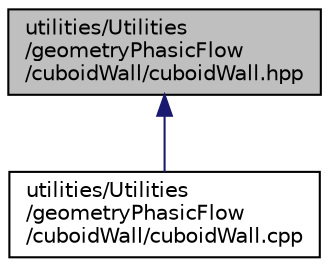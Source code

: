 digraph "utilities/Utilities/geometryPhasicFlow/cuboidWall/cuboidWall.hpp"
{
 // LATEX_PDF_SIZE
  edge [fontname="Helvetica",fontsize="10",labelfontname="Helvetica",labelfontsize="10"];
  node [fontname="Helvetica",fontsize="10",shape=record];
  Node1 [label="utilities/Utilities\l/geometryPhasicFlow\l/cuboidWall/cuboidWall.hpp",height=0.2,width=0.4,color="black", fillcolor="grey75", style="filled", fontcolor="black",tooltip=" "];
  Node1 -> Node2 [dir="back",color="midnightblue",fontsize="10",style="solid",fontname="Helvetica"];
  Node2 [label="utilities/Utilities\l/geometryPhasicFlow\l/cuboidWall/cuboidWall.cpp",height=0.2,width=0.4,color="black", fillcolor="white", style="filled",URL="$cuboidWall_8cpp.html",tooltip=" "];
}
